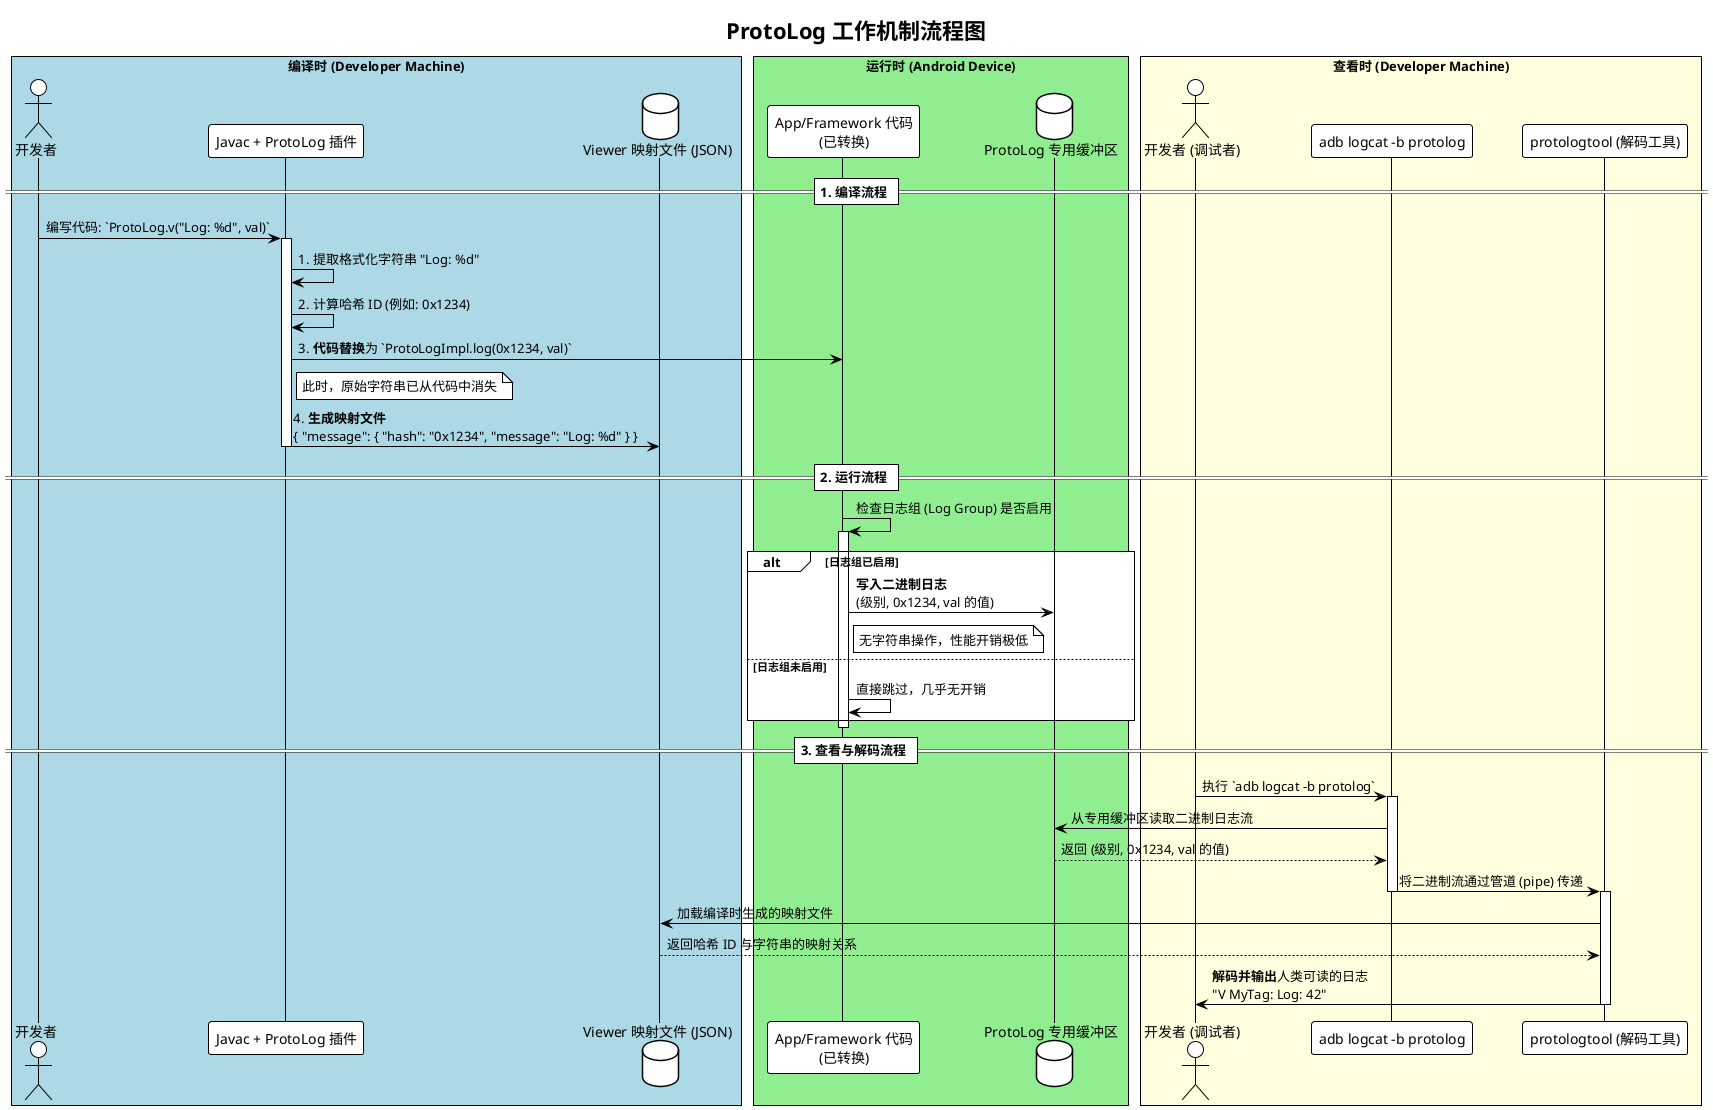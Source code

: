 @startuml
!theme plain

title ProtoLog 工作机制流程图

skinparam actor {
    FontColor black
}
skinparam participant {
    FontColor black
}
skinparam database {
    FontColor black
}
skinparam note {
    FontColor black
}

box "编译时 (Developer Machine)" #LightBlue
  actor "开发者" as Dev
  participant "Javac + ProtoLog 插件" as Compiler
  database "Viewer 映射文件 (JSON)" as ViewerJSON
end box

box "运行时 (Android Device)" #LightGreen
  participant "App/Framework 代码\n(已转换)" as AppCode
  database "ProtoLog 专用缓冲区" as LogBuffer
end box

box "查看时 (Developer Machine)" #LightYellow
  actor "开发者 (调试者)" as Debugger
  participant "adb logcat -b protolog" as Adb
  participant "protologtool (解码工具)" as Tool
end box

== 1. 编译流程 ==
Dev -> Compiler: 编写代码: `ProtoLog.v("Log: %d", val)`
activate Compiler

Compiler -> Compiler: 1. 提取格式化字符串 "Log: %d"
Compiler -> Compiler: 2. 计算哈希 ID (例如: 0x1234)
Compiler -> AppCode: 3. **代码替换**为 `ProtoLogImpl.log(0x1234, val)`
note right of Compiler: 此时，原始字符串已从代码中消失

Compiler -> ViewerJSON: 4. **生成映射文件**\n{ "message": { "hash": "0x1234", "message": "Log: %d" } }
deactivate Compiler

== 2. 运行流程 ==
AppCode -> AppCode: 检查日志组 (Log Group) 是否启用
activate AppCode
alt 日志组已启用
    AppCode -> LogBuffer: **写入二进制日志**\n(级别, 0x1234, val 的值)
    note right of AppCode: 无字符串操作，性能开销极低
else 日志组未启用
    AppCode -> AppCode: 直接跳过，几乎无开销
end
deactivate AppCode

== 3. 查看与解码流程 ==
Debugger -> Adb: 执行 `adb logcat -b protolog`
activate Adb
Adb -> LogBuffer: 从专用缓冲区读取二进制日志流
LogBuffer --> Adb: 返回 (级别, 0x1234, val 的值)
Adb -> Tool: 将二进制流通过管道 (pipe) 传递
deactivate Adb
activate Tool
Tool -> ViewerJSON: 加载编译时生成的映射文件
ViewerJSON --> Tool: 返回哈希 ID 与字符串的映射关系
Tool -> Debugger: **解码并输出**人类可读的日志\n"V MyTag: Log: 42"
deactivate Tool

@enduml
